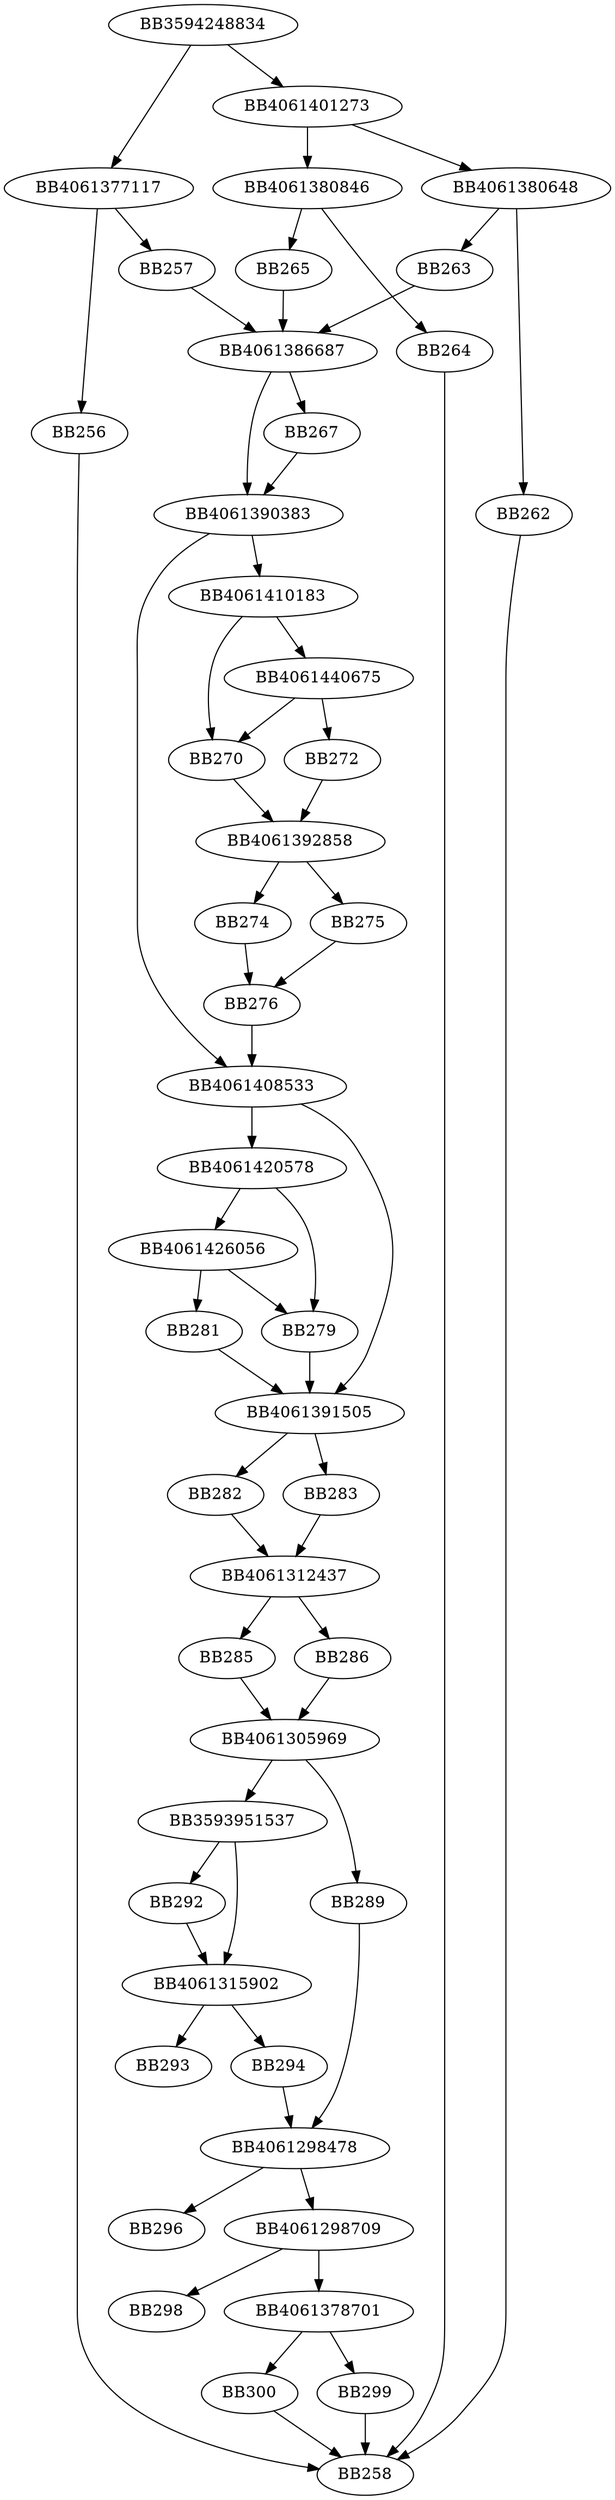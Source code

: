 digraph G{
	BB3594248834->BB4061401273;
	BB3594248834->BB4061377117;
	BB4061377117->BB256;
	BB4061377117->BB257;
	BB256->BB258;
	BB257->BB4061386687;
	BB4061401273->BB4061380846;
	BB4061401273->BB4061380648;
	BB4061380648->BB262;
	BB4061380648->BB263;
	BB262->BB258;
	BB263->BB4061386687;
	BB4061380846->BB264;
	BB4061380846->BB265;
	BB264->BB258;
	BB265->BB4061386687;
	BB4061386687->BB4061390383;
	BB4061386687->BB267;
	BB267->BB4061390383;
	BB4061390383->BB4061408533;
	BB4061390383->BB4061410183;
	BB4061410183->BB270;
	BB4061410183->BB4061440675;
	BB4061440675->BB270;
	BB4061440675->BB272;
	BB270->BB4061392858;
	BB272->BB4061392858;
	BB4061392858->BB274;
	BB4061392858->BB275;
	BB275->BB276;
	BB274->BB276;
	BB276->BB4061408533;
	BB4061408533->BB4061420578;
	BB4061408533->BB4061391505;
	BB4061420578->BB279;
	BB4061420578->BB4061426056;
	BB4061426056->BB279;
	BB4061426056->BB281;
	BB281->BB4061391505;
	BB279->BB4061391505;
	BB4061391505->BB282;
	BB4061391505->BB283;
	BB283->BB4061312437;
	BB282->BB4061312437;
	BB4061312437->BB285;
	BB4061312437->BB286;
	BB286->BB4061305969;
	BB285->BB4061305969;
	BB4061305969->BB3593951537;
	BB4061305969->BB289;
	BB289->BB4061298478;
	BB3593951537->BB4061315902;
	BB3593951537->BB292;
	BB292->BB4061315902;
	BB4061315902->BB293;
	BB4061315902->BB294;
	BB294->BB4061298478;
	BB4061298478->BB4061298709;
	BB4061298478->BB296;
	BB4061298709->BB4061378701;
	BB4061298709->BB298;
	BB4061378701->BB299;
	BB4061378701->BB300;
	BB300->BB258;
	BB299->BB258;
}
